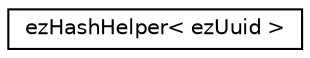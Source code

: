 digraph "Graphical Class Hierarchy"
{
 // LATEX_PDF_SIZE
  edge [fontname="Helvetica",fontsize="10",labelfontname="Helvetica",labelfontsize="10"];
  node [fontname="Helvetica",fontsize="10",shape=record];
  rankdir="LR";
  Node0 [label="ezHashHelper\< ezUuid \>",height=0.2,width=0.4,color="black", fillcolor="white", style="filled",URL="$d1/d62/structez_hash_helper_3_01ez_uuid_01_4.htm",tooltip=" "];
}
